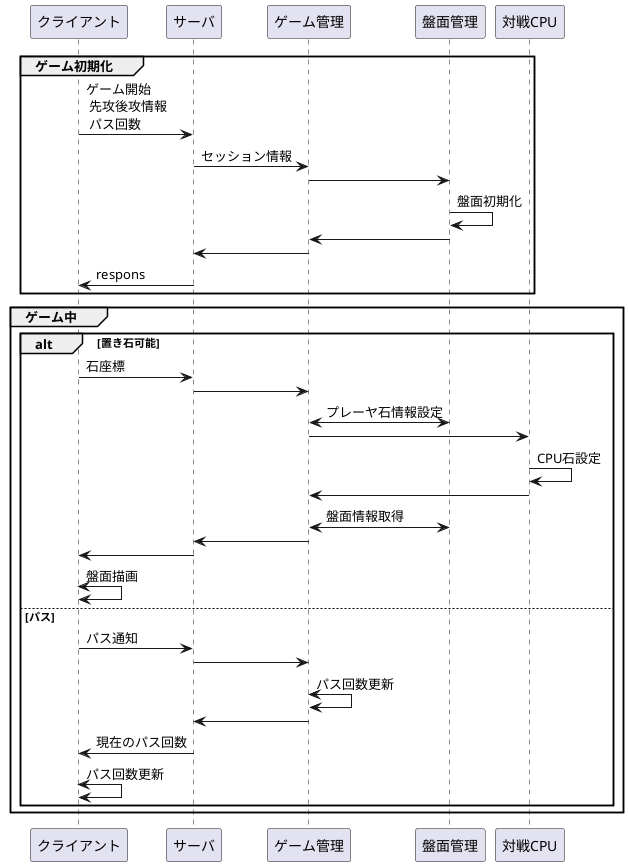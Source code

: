@startuml ゲーム進行
participant クライアント as cl
participant サーバ as sv
participant ゲーム管理 as gm
participant 盤面管理 as bord

group ゲーム初期化
    cl -> sv : ゲーム開始 \n 先攻後攻情報 \n パス回数
    sv -> gm : セッション情報
    gm -> bord
    bord -> bord : 盤面初期化
    bord -> gm
    gm -> sv
    sv -> cl : respons
end

group ゲーム中
    alt 置き石可能
        cl -> sv : 石座標
        sv -> gm
        gm <-> bord : プレーヤ石情報設定
        gm -> 対戦CPU
        対戦CPU -> 対戦CPU : CPU石設定
        対戦CPU -> gm
        gm <-> bord : 盤面情報取得
        gm -> sv
        sv -> cl
        cl <-> cl : 盤面描画
    else パス
        cl -> sv : パス通知
        sv -> gm
        gm <-> gm : パス回数更新
        gm -> sv
        sv -> cl : 現在のパス回数
        cl <-> cl : パス回数更新
    end
end
@enduml

@startuml 画面遷移
[*] --> 初期画面    
初期画面 --> 盤面画面 : ゲーム開始ボタン押下
盤面画面 --> 盤面画面
盤面画面 --> 勝敗画面 : 勝敗情報
勝敗画面 --> 初期画面 : もう一度プレイ
初期画面 --> [*]

初期画面 : 先攻後攻選択

盤面画面 : 石の数
盤面画面 : 降参ボタン
盤面画面 : (パスボタン)

勝敗画面 : 石の数
勝敗画面 : 勝敗メッセージ
@enduml